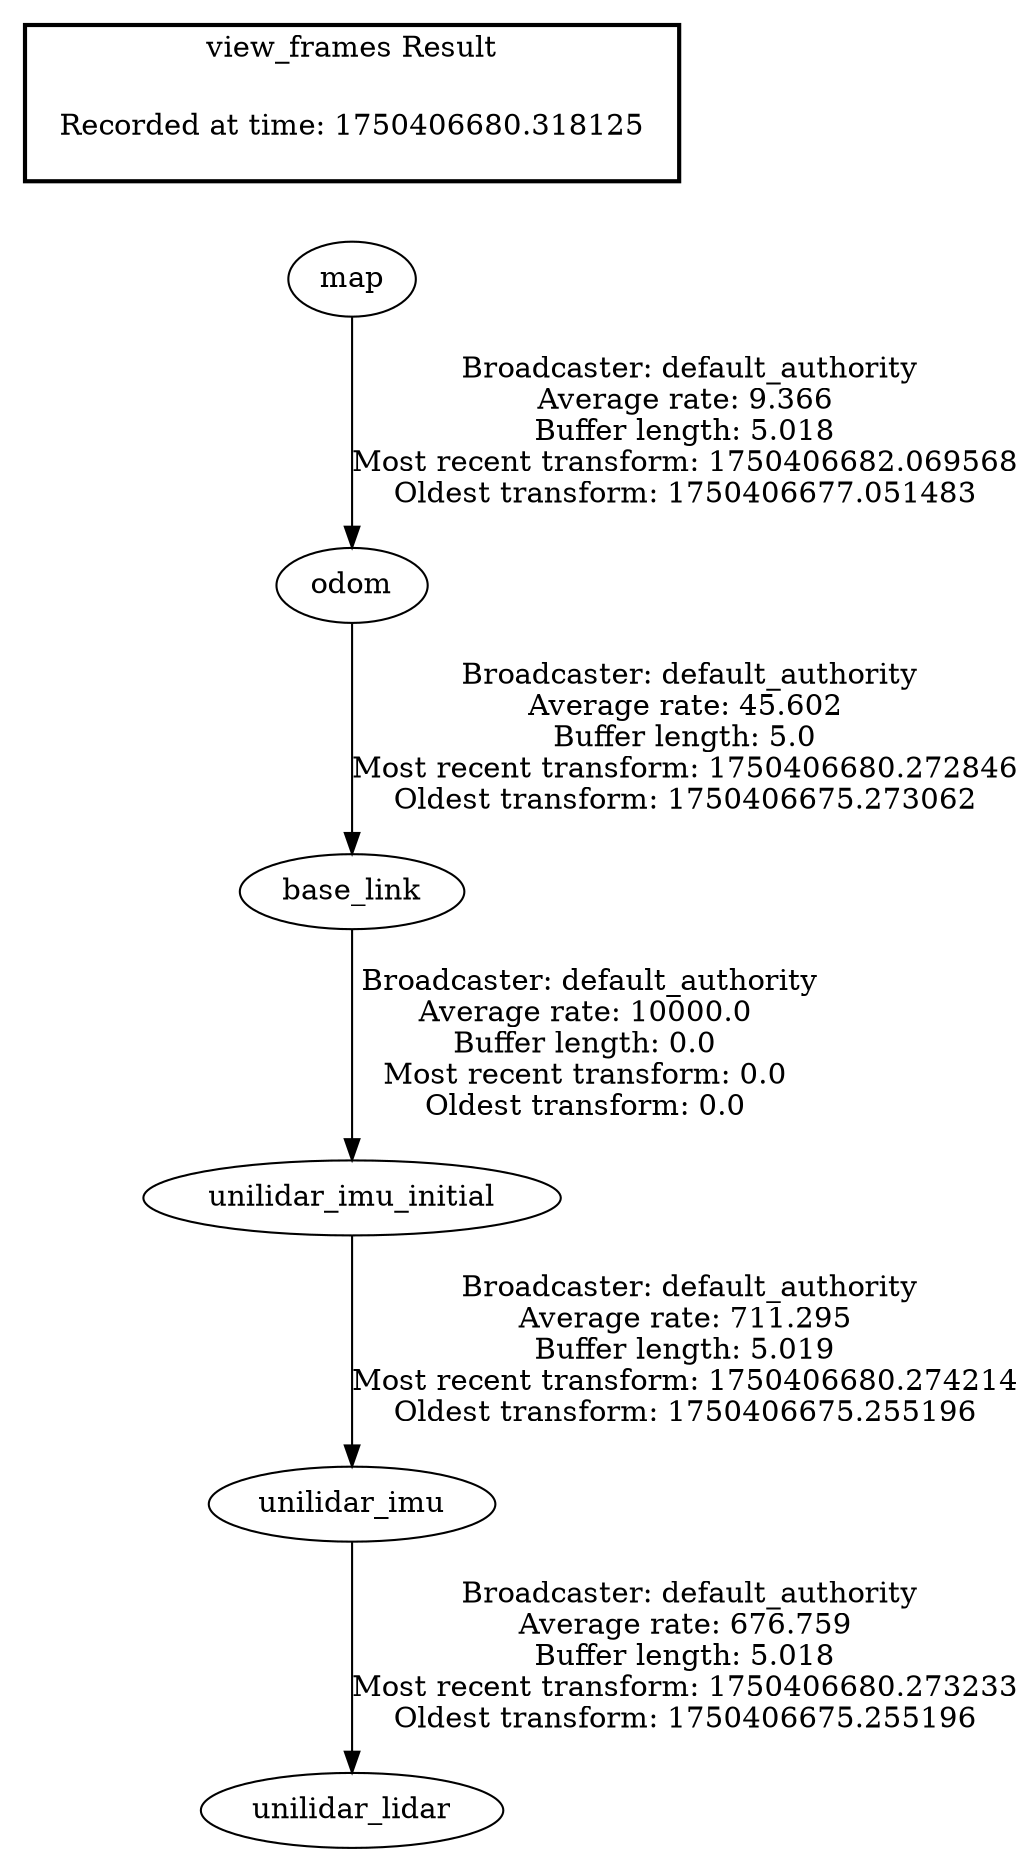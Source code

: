 digraph G {
"odom" -> "base_link"[label=" Broadcaster: default_authority\nAverage rate: 45.602\nBuffer length: 5.0\nMost recent transform: 1750406680.272846\nOldest transform: 1750406675.273062\n"];
"map" -> "odom"[label=" Broadcaster: default_authority\nAverage rate: 9.366\nBuffer length: 5.018\nMost recent transform: 1750406682.069568\nOldest transform: 1750406677.051483\n"];
"base_link" -> "unilidar_imu_initial"[label=" Broadcaster: default_authority\nAverage rate: 10000.0\nBuffer length: 0.0\nMost recent transform: 0.0\nOldest transform: 0.0\n"];
"unilidar_imu_initial" -> "unilidar_imu"[label=" Broadcaster: default_authority\nAverage rate: 711.295\nBuffer length: 5.019\nMost recent transform: 1750406680.274214\nOldest transform: 1750406675.255196\n"];
"unilidar_imu" -> "unilidar_lidar"[label=" Broadcaster: default_authority\nAverage rate: 676.759\nBuffer length: 5.018\nMost recent transform: 1750406680.273233\nOldest transform: 1750406675.255196\n"];
edge [style=invis];
 subgraph cluster_legend { style=bold; color=black; label ="view_frames Result";
"Recorded at time: 1750406680.318125"[ shape=plaintext ] ;
}->"map";
}